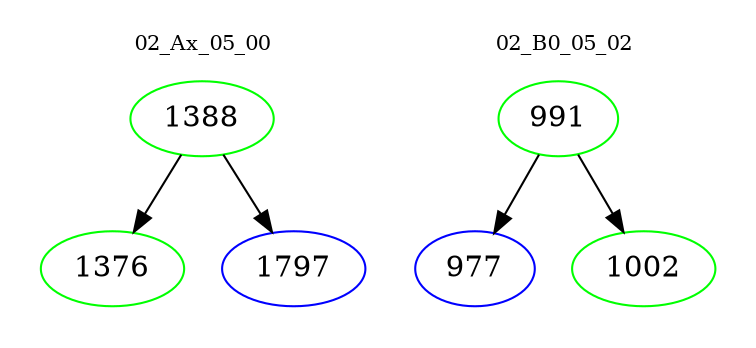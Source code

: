 digraph{
subgraph cluster_0 {
color = white
label = "02_Ax_05_00";
fontsize=10;
T0_1388 [label="1388", color="green"]
T0_1388 -> T0_1376 [color="black"]
T0_1376 [label="1376", color="green"]
T0_1388 -> T0_1797 [color="black"]
T0_1797 [label="1797", color="blue"]
}
subgraph cluster_1 {
color = white
label = "02_B0_05_02";
fontsize=10;
T1_991 [label="991", color="green"]
T1_991 -> T1_977 [color="black"]
T1_977 [label="977", color="blue"]
T1_991 -> T1_1002 [color="black"]
T1_1002 [label="1002", color="green"]
}
}
